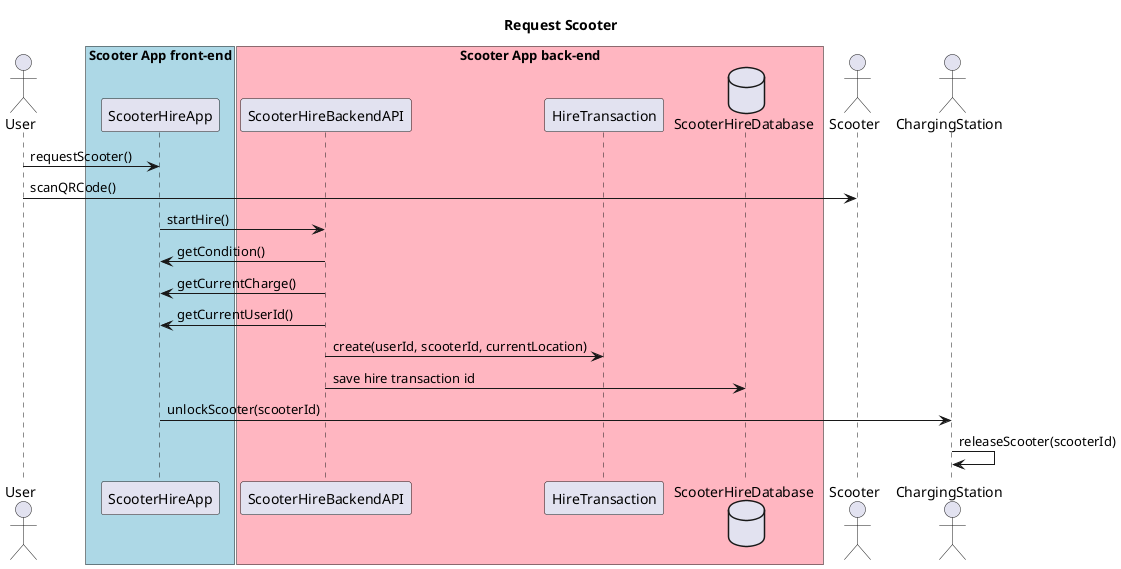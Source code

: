 @startuml
title Request Scooter
actor User

box "Scooter App front-end" #LightBlue
participant ScooterHireApp
end box

box "Scooter App back-end" #LightPink
participant ScooterHireBackendAPI
participant HireTransaction
database ScooterHireDatabase
end box

actor Scooter
actor ChargingStation

User -> ScooterHireApp: requestScooter()
User -> Scooter: scanQRCode()
ScooterHireApp -> ScooterHireBackendAPI: startHire()
ScooterHireBackendAPI -> ScooterHireApp: getCondition()
ScooterHireBackendAPI -> ScooterHireApp: getCurrentCharge()
ScooterHireBackendAPI -> ScooterHireApp: getCurrentUserId()
ScooterHireBackendAPI -> HireTransaction: create(userId, scooterId, currentLocation)
ScooterHireBackendAPI -> ScooterHireDatabase: save hire transaction id
ScooterHireApp -> ChargingStation: unlockScooter(scooterId)
ChargingStation -> ChargingStation: releaseScooter(scooterId)
@enduml


